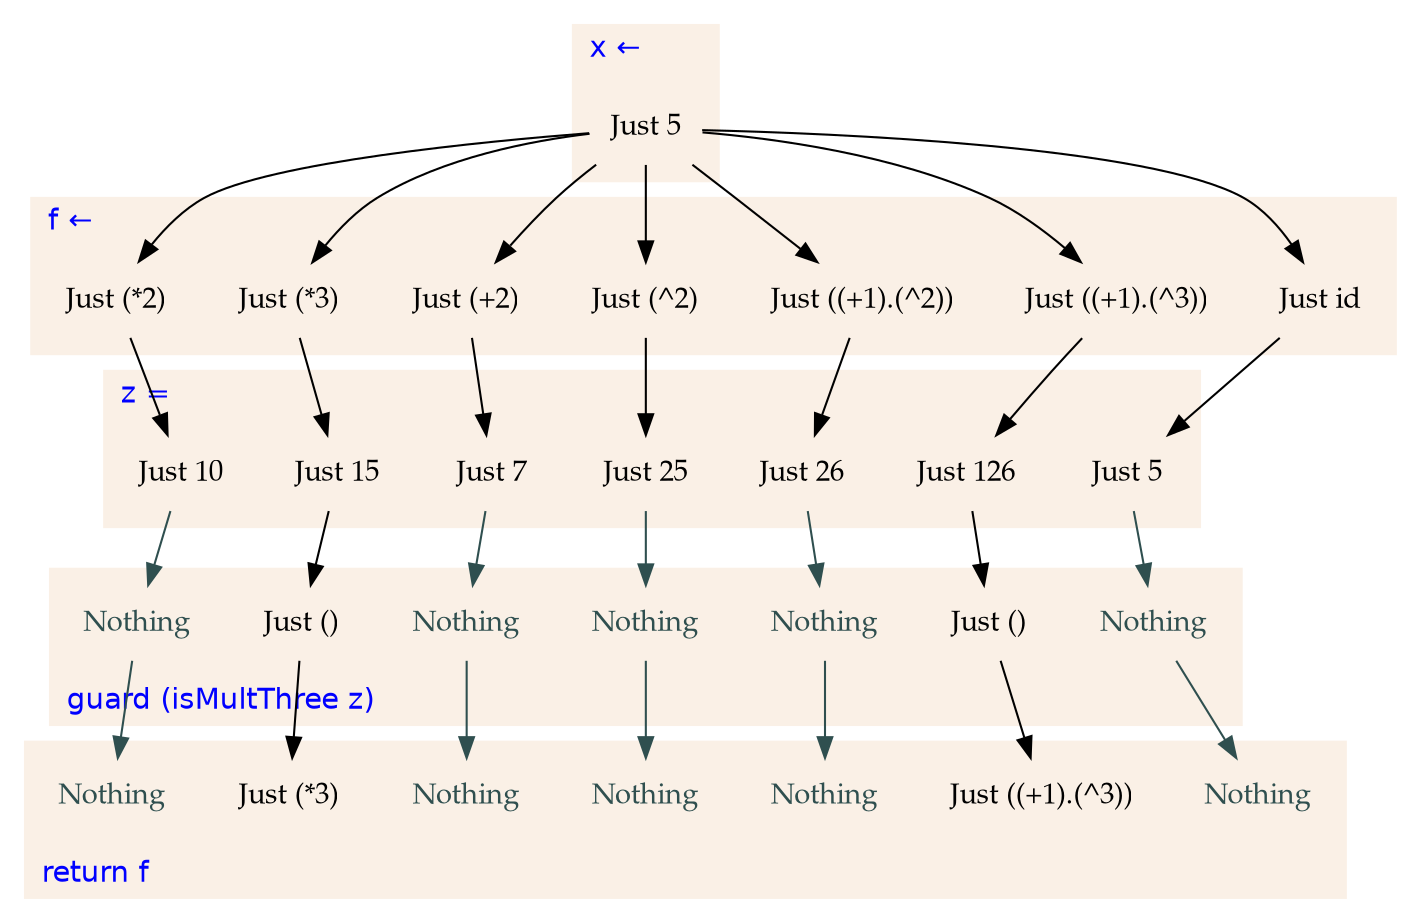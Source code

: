 digraph {

    node [shape=none, color=white, fontname="palatino"] ;
    graph [fontname="helvetica"] ;

    labeljust="l";
    constraint=false;

    subgraph cluster0 {
        label="x ←" ;
        fontcolor=blue;
        style=filled ;
        color=linen ;
        x  [label="Just 5"] ;
    }

    subgraph cluster1 {
        label="f ←" ;
        fontcolor=blue;
        style=filled ;
        color=linen ;
        y7 [label="Just id"] ;
        y6 [label="Just ((+1).(^3))"] ;
        y5 [label="Just ((+1).(^2))"] ;
        y4 [label="Just (^2)"] ;
        y3 [label="Just (+2)"] ;
        y2 [label="Just (*3)"] ;
        y1 [label="Just (*2)"] ;
    }

    subgraph cluster2 {
        label="z =" ;
        fontcolor=blue;
        style=filled;
        color=linen;
        z7 [label="Just 5"] ;
        z6 [label="Just 126"] ;
        z5 [label="Just 26"] ;
        z4 [label="Just 25"] ;
        z3 [label="Just 7"] ;
        z2 [label="Just 15"] ;
        z1 [label="Just 10"] ;
    }

    subgraph cluster3 {
        label="guard (isMultThree z)" ;
        labelloc=b;
        fontcolor=blue;
        style=filled;
        color=linen;
        g7 [label="Nothing",fontcolor=darkslategray] ;
        g6 [label="Just ()"] ;
        g5 [label="Nothing",fontcolor=darkslategray] ;
        g4 [label="Nothing",fontcolor=darkslategray] ;
        g3 [label="Nothing",fontcolor=darkslategray] ;
        g2 [label="Just ()"] ;
        g1 [label="Nothing",fontcolor=darkslategray] ;
    }

    subgraph cluster4 {
        label="return f" ;
        labelloc=b;
        fontcolor=blue;
        style=filled;
        color=linen;
        r7 [label="Nothing",fontcolor=darkslategray] ;
        r6 [label="Just ((+1).(^3))"] ;
        r5 [label="Nothing",fontcolor=darkslategray] ;
        r4 [label="Nothing",fontcolor=darkslategray] ;
        r3 [label="Nothing",fontcolor=darkslategray] ;
        r2 [label="Just (*3)"] ;
        r1 [label="Nothing",fontcolor=darkslategray] ;
    }

    x  -> y1 ;
    x  -> y2 ;
    x  -> y3 ;
    x  -> y4 ;
    x  -> y5 ;
    x  -> y6 ;
    x  -> y7 ;

    y1 -> z1 ;
    y2 -> z2 ;
    y3 -> z3 ;
    y4 -> z4 ;
    y5 -> z5 ;
    y6 -> z6 ;
    y7 -> z7 ;

    z1 -> g1 [color=darkslategray];
    z2 -> g2 ;
    z3 -> g3 [color=darkslategray];
    z4 -> g4 [color=darkslategray];
    z5 -> g5 [color=darkslategray];
    z6 -> g6 ;
    z7 -> g7 [color=darkslategray];

    g1 -> r1 [color=darkslategray];
    g2 -> r2 ;
    g3 -> r3 [color=darkslategray];
    g4 -> r4 [color=darkslategray];
    g5 -> r5 [color=darkslategray];
    g6 -> r6 ;
    g7 -> r7 [color=darkslategray];

}
